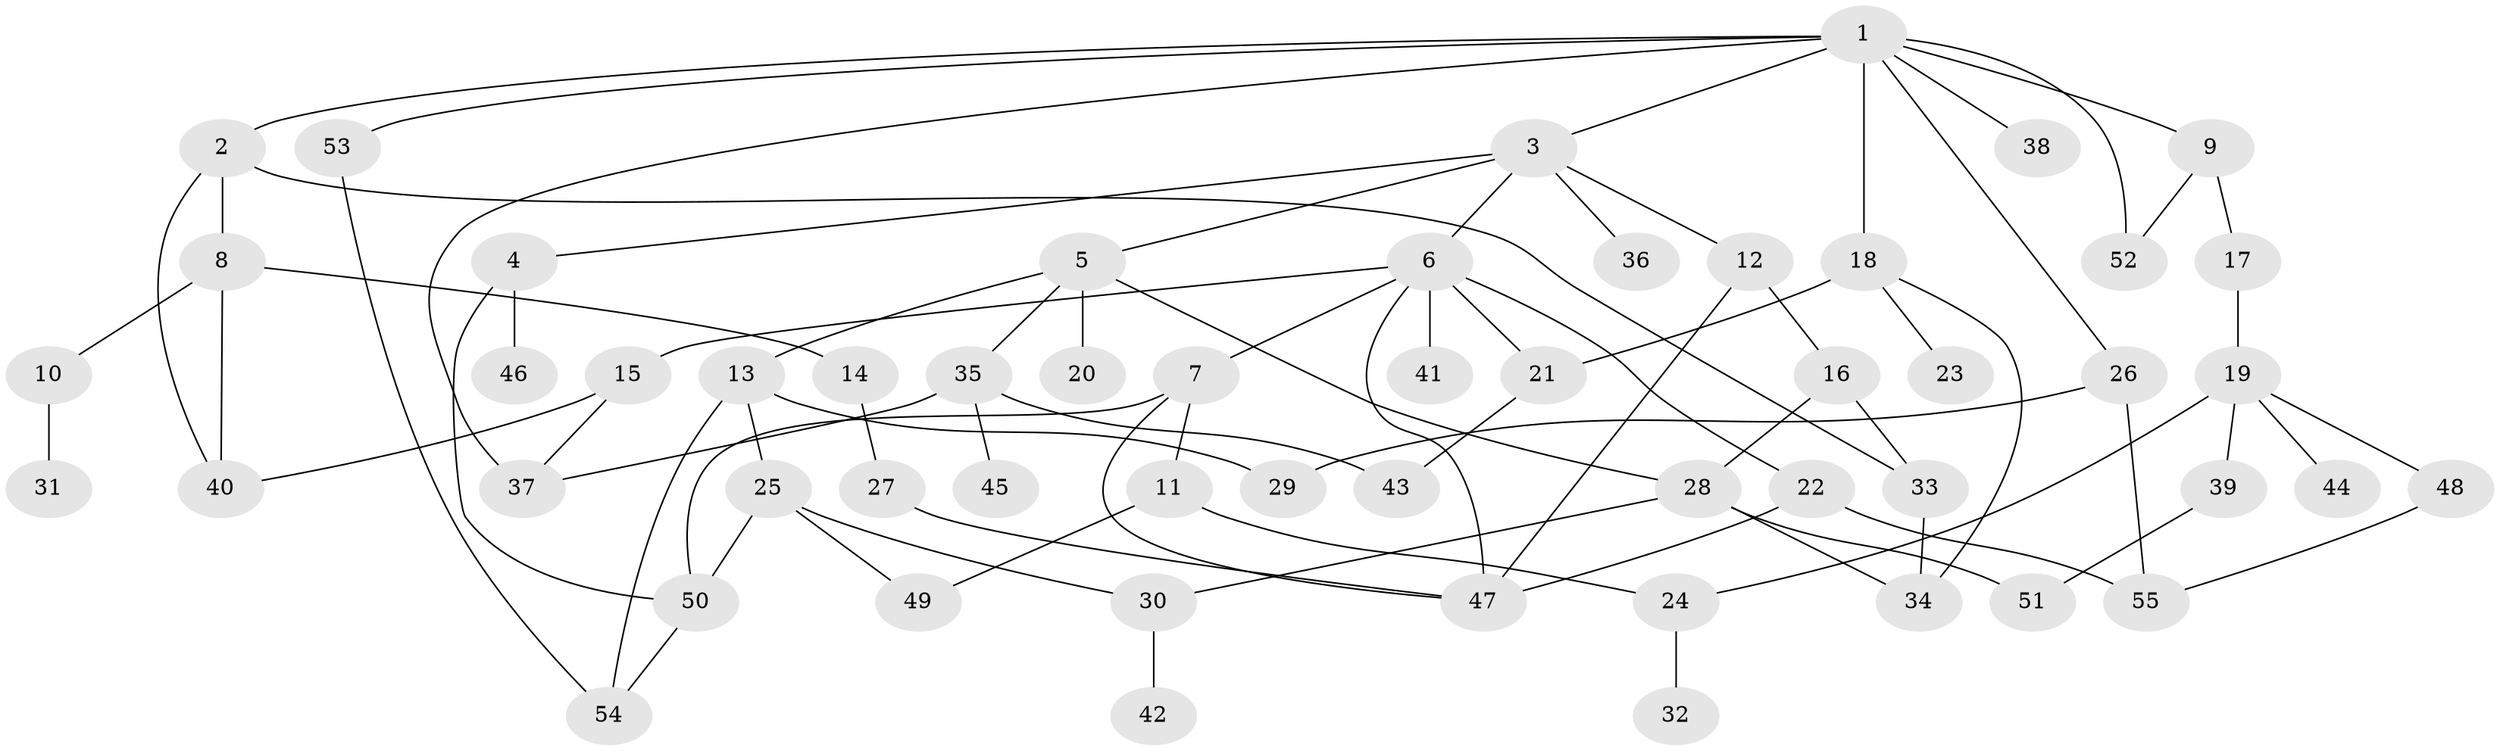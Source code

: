 // coarse degree distribution, {13: 0.02631578947368421, 5: 0.13157894736842105, 6: 0.05263157894736842, 3: 0.21052631578947367, 2: 0.21052631578947367, 4: 0.15789473684210525, 1: 0.21052631578947367}
// Generated by graph-tools (version 1.1) at 2025/23/03/03/25 07:23:30]
// undirected, 55 vertices, 80 edges
graph export_dot {
graph [start="1"]
  node [color=gray90,style=filled];
  1;
  2;
  3;
  4;
  5;
  6;
  7;
  8;
  9;
  10;
  11;
  12;
  13;
  14;
  15;
  16;
  17;
  18;
  19;
  20;
  21;
  22;
  23;
  24;
  25;
  26;
  27;
  28;
  29;
  30;
  31;
  32;
  33;
  34;
  35;
  36;
  37;
  38;
  39;
  40;
  41;
  42;
  43;
  44;
  45;
  46;
  47;
  48;
  49;
  50;
  51;
  52;
  53;
  54;
  55;
  1 -- 2;
  1 -- 3;
  1 -- 9;
  1 -- 18;
  1 -- 26;
  1 -- 38;
  1 -- 53;
  1 -- 37;
  1 -- 52;
  2 -- 8;
  2 -- 33;
  2 -- 40;
  3 -- 4;
  3 -- 5;
  3 -- 6;
  3 -- 12;
  3 -- 36;
  4 -- 46;
  4 -- 50;
  5 -- 13;
  5 -- 20;
  5 -- 35;
  5 -- 28;
  6 -- 7;
  6 -- 15;
  6 -- 22;
  6 -- 41;
  6 -- 21;
  6 -- 47;
  7 -- 11;
  7 -- 50;
  7 -- 47;
  8 -- 10;
  8 -- 14;
  8 -- 40;
  9 -- 17;
  9 -- 52;
  10 -- 31;
  11 -- 49;
  11 -- 24;
  12 -- 16;
  12 -- 47;
  13 -- 25;
  13 -- 29;
  13 -- 54;
  14 -- 27;
  15 -- 40;
  15 -- 37;
  16 -- 28;
  16 -- 33;
  17 -- 19;
  18 -- 21;
  18 -- 23;
  18 -- 34;
  19 -- 24;
  19 -- 39;
  19 -- 44;
  19 -- 48;
  21 -- 43;
  22 -- 55;
  22 -- 47;
  24 -- 32;
  25 -- 49;
  25 -- 30;
  25 -- 50;
  26 -- 29;
  26 -- 55;
  27 -- 47;
  28 -- 30;
  28 -- 34;
  28 -- 51;
  30 -- 42;
  33 -- 34;
  35 -- 37;
  35 -- 45;
  35 -- 43;
  39 -- 51;
  48 -- 55;
  50 -- 54;
  53 -- 54;
}
